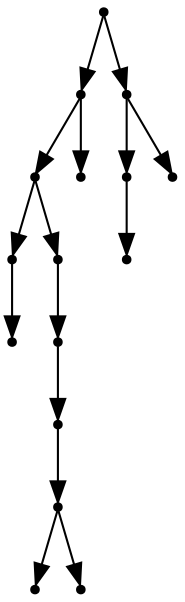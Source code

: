 digraph {
  15 [shape=point];
  10 [shape=point];
  8 [shape=point];
  1 [shape=point];
  0 [shape=point];
  7 [shape=point];
  6 [shape=point];
  5 [shape=point];
  4 [shape=point];
  2 [shape=point];
  3 [shape=point];
  9 [shape=point];
  14 [shape=point];
  12 [shape=point];
  11 [shape=point];
  13 [shape=point];
15 -> 10;
10 -> 8;
8 -> 1;
1 -> 0;
8 -> 7;
7 -> 6;
6 -> 5;
5 -> 4;
4 -> 2;
4 -> 3;
10 -> 9;
15 -> 14;
14 -> 12;
12 -> 11;
14 -> 13;
}
